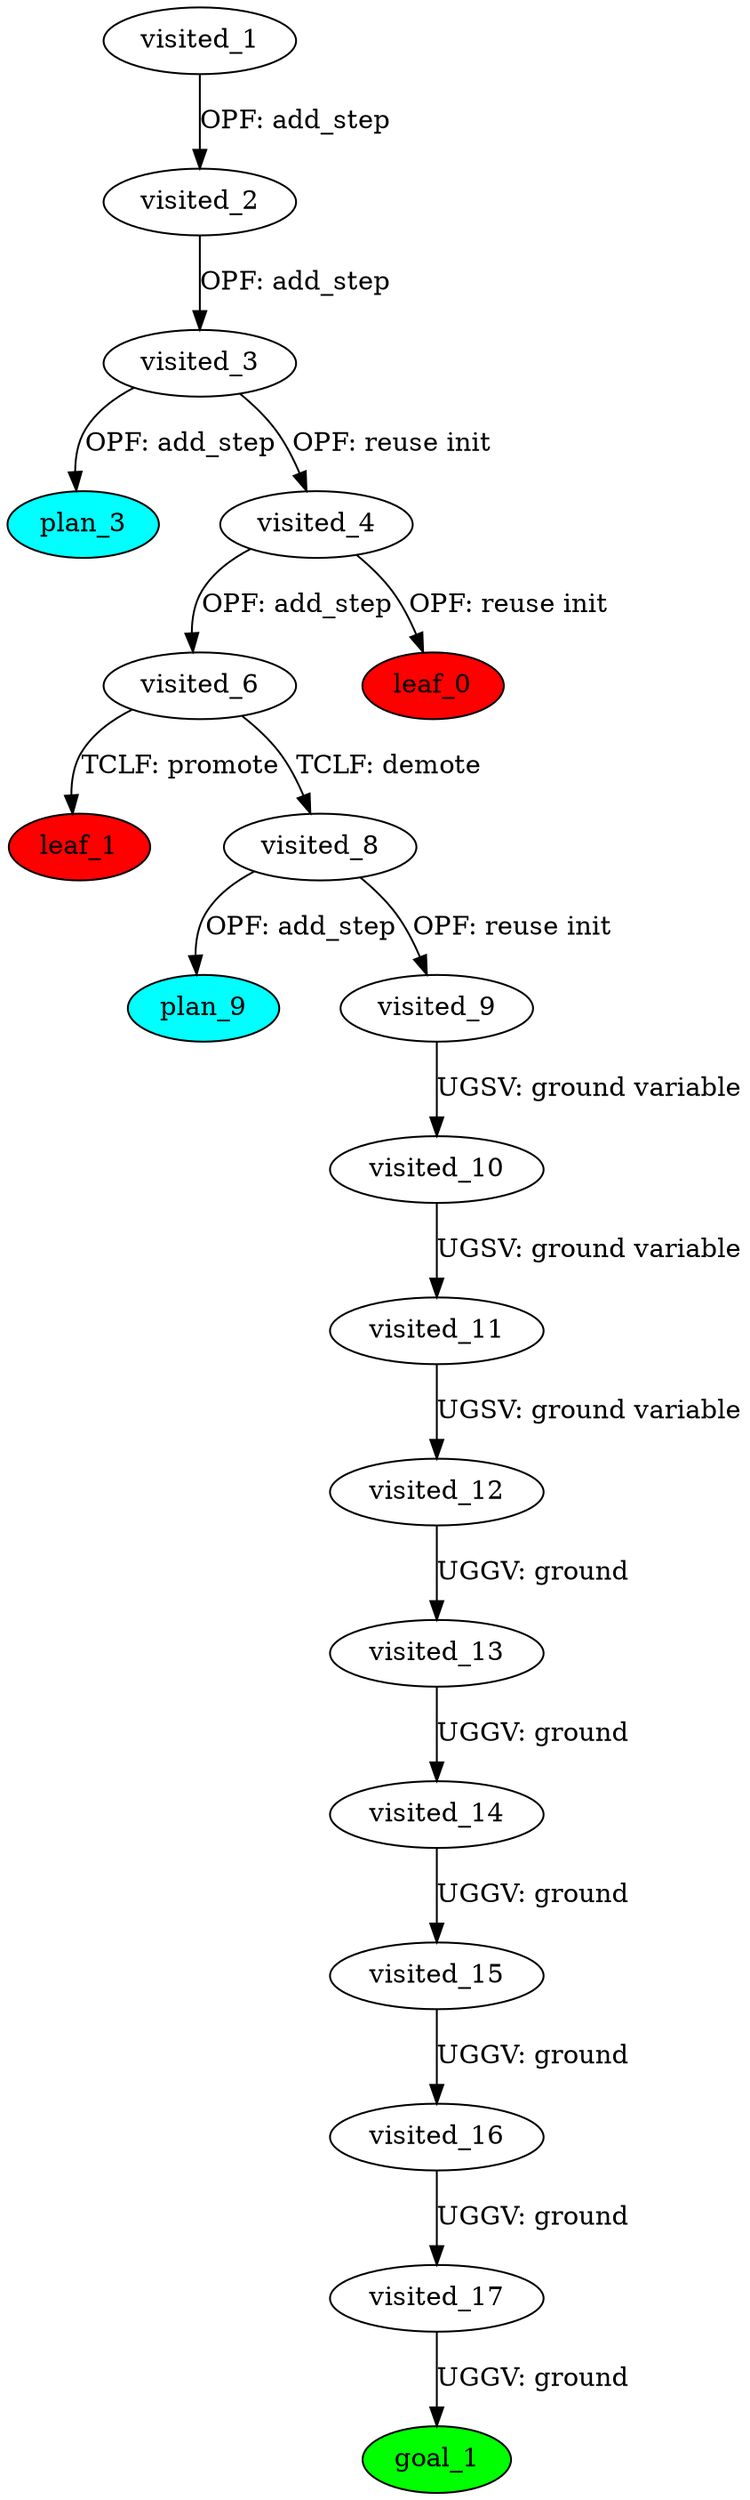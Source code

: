 digraph {
	"a61b4f74-fc43-263f-7235-554c31b04656" [label=plan_0 fillcolor=cyan style=filled]
	"a61b4f74-fc43-263f-7235-554c31b04656" [label=visited_1 fillcolor=white style=filled]
	"e6b9849a-878b-011f-b33a-5ba2dc95c07a" [label=plan_1 fillcolor=cyan style=filled]
	"a61b4f74-fc43-263f-7235-554c31b04656" -> "e6b9849a-878b-011f-b33a-5ba2dc95c07a" [label="OPF: add_step"]
	"e6b9849a-878b-011f-b33a-5ba2dc95c07a" [label=visited_2 fillcolor=white style=filled]
	"51d3d008-751a-1a69-d7b0-9caab3157055" [label=plan_2 fillcolor=cyan style=filled]
	"e6b9849a-878b-011f-b33a-5ba2dc95c07a" -> "51d3d008-751a-1a69-d7b0-9caab3157055" [label="OPF: add_step"]
	"51d3d008-751a-1a69-d7b0-9caab3157055" [label=visited_3 fillcolor=white style=filled]
	"d9896731-cbea-7cc9-08c2-1b997a105b0d" [label=plan_3 fillcolor=cyan style=filled]
	"51d3d008-751a-1a69-d7b0-9caab3157055" -> "d9896731-cbea-7cc9-08c2-1b997a105b0d" [label="OPF: add_step"]
	"c697e08a-d565-3971-46a4-f5c20023d461" [label=plan_4 fillcolor=cyan style=filled]
	"51d3d008-751a-1a69-d7b0-9caab3157055" -> "c697e08a-d565-3971-46a4-f5c20023d461" [label="OPF: reuse init"]
	"c697e08a-d565-3971-46a4-f5c20023d461" [label=visited_4 fillcolor=white style=filled]
	"fcc80669-c038-7bd8-503a-e31ff3ab4b8d" [label=plan_5 fillcolor=cyan style=filled]
	"c697e08a-d565-3971-46a4-f5c20023d461" -> "fcc80669-c038-7bd8-503a-e31ff3ab4b8d" [label="OPF: add_step"]
	"29d64703-1ed2-d255-f353-ed33b93fa08f" [label=plan_6 fillcolor=cyan style=filled]
	"c697e08a-d565-3971-46a4-f5c20023d461" -> "29d64703-1ed2-d255-f353-ed33b93fa08f" [label="OPF: reuse init"]
	"29d64703-1ed2-d255-f353-ed33b93fa08f" [label=visited_5 fillcolor=white style=filled]
	"29d64703-1ed2-d255-f353-ed33b93fa08f" [label=leaf_0 fillcolor=red style=filled]
	"fcc80669-c038-7bd8-503a-e31ff3ab4b8d" [label=visited_6 fillcolor=white style=filled]
	"a31b4949-e33b-87c6-a633-09284a443c7b" [label=plan_7 fillcolor=cyan style=filled]
	"fcc80669-c038-7bd8-503a-e31ff3ab4b8d" -> "a31b4949-e33b-87c6-a633-09284a443c7b" [label="TCLF: promote"]
	"98f35bb3-6a95-3392-3dfc-7b0de58c69fd" [label=plan_8 fillcolor=cyan style=filled]
	"fcc80669-c038-7bd8-503a-e31ff3ab4b8d" -> "98f35bb3-6a95-3392-3dfc-7b0de58c69fd" [label="TCLF: demote"]
	"a31b4949-e33b-87c6-a633-09284a443c7b" [label=visited_7 fillcolor=white style=filled]
	"a31b4949-e33b-87c6-a633-09284a443c7b" [label=leaf_1 fillcolor=red style=filled]
	"98f35bb3-6a95-3392-3dfc-7b0de58c69fd" [label=visited_8 fillcolor=white style=filled]
	"0be82159-e00b-da93-ecad-c1ec29858626" [label=plan_9 fillcolor=cyan style=filled]
	"98f35bb3-6a95-3392-3dfc-7b0de58c69fd" -> "0be82159-e00b-da93-ecad-c1ec29858626" [label="OPF: add_step"]
	"6f6ea2ec-f05e-fc5d-05a6-701c78dfeae2" [label=plan_10 fillcolor=cyan style=filled]
	"98f35bb3-6a95-3392-3dfc-7b0de58c69fd" -> "6f6ea2ec-f05e-fc5d-05a6-701c78dfeae2" [label="OPF: reuse init"]
	"6f6ea2ec-f05e-fc5d-05a6-701c78dfeae2" [label=visited_9 fillcolor=white style=filled]
	"7e7ba65b-dc9e-1eac-fd73-2526348ff692" [label=plan_11 fillcolor=cyan style=filled]
	"6f6ea2ec-f05e-fc5d-05a6-701c78dfeae2" -> "7e7ba65b-dc9e-1eac-fd73-2526348ff692" [label="UGSV: ground variable"]
	"7e7ba65b-dc9e-1eac-fd73-2526348ff692" [label=visited_10 fillcolor=white style=filled]
	"645b21a6-9321-aef1-8def-c2cd44ff00ca" [label=plan_12 fillcolor=cyan style=filled]
	"7e7ba65b-dc9e-1eac-fd73-2526348ff692" -> "645b21a6-9321-aef1-8def-c2cd44ff00ca" [label="UGSV: ground variable"]
	"645b21a6-9321-aef1-8def-c2cd44ff00ca" [label=visited_11 fillcolor=white style=filled]
	"38fe0392-d62d-4ee2-6daf-a9f421583a9c" [label=plan_13 fillcolor=cyan style=filled]
	"645b21a6-9321-aef1-8def-c2cd44ff00ca" -> "38fe0392-d62d-4ee2-6daf-a9f421583a9c" [label="UGSV: ground variable"]
	"38fe0392-d62d-4ee2-6daf-a9f421583a9c" [label=visited_12 fillcolor=white style=filled]
	"11b9f9f9-65cf-46e5-434d-83fe2058fd24" [label=plan_14 fillcolor=cyan style=filled]
	"38fe0392-d62d-4ee2-6daf-a9f421583a9c" -> "11b9f9f9-65cf-46e5-434d-83fe2058fd24" [label="UGGV: ground"]
	"11b9f9f9-65cf-46e5-434d-83fe2058fd24" [label=visited_13 fillcolor=white style=filled]
	"ea902fcd-b85b-d1c9-54b7-dc81019bdc10" [label=plan_15 fillcolor=cyan style=filled]
	"11b9f9f9-65cf-46e5-434d-83fe2058fd24" -> "ea902fcd-b85b-d1c9-54b7-dc81019bdc10" [label="UGGV: ground"]
	"ea902fcd-b85b-d1c9-54b7-dc81019bdc10" [label=visited_14 fillcolor=white style=filled]
	"a57cb3d1-9989-456f-a143-5b48924bba7e" [label=plan_16 fillcolor=cyan style=filled]
	"ea902fcd-b85b-d1c9-54b7-dc81019bdc10" -> "a57cb3d1-9989-456f-a143-5b48924bba7e" [label="UGGV: ground"]
	"a57cb3d1-9989-456f-a143-5b48924bba7e" [label=visited_15 fillcolor=white style=filled]
	"e869d312-8bb7-85da-1c97-19143e60242b" [label=plan_17 fillcolor=cyan style=filled]
	"a57cb3d1-9989-456f-a143-5b48924bba7e" -> "e869d312-8bb7-85da-1c97-19143e60242b" [label="UGGV: ground"]
	"e869d312-8bb7-85da-1c97-19143e60242b" [label=visited_16 fillcolor=white style=filled]
	"4cd46fc3-aace-95a3-4b66-285f05e3da32" [label=plan_18 fillcolor=cyan style=filled]
	"e869d312-8bb7-85da-1c97-19143e60242b" -> "4cd46fc3-aace-95a3-4b66-285f05e3da32" [label="UGGV: ground"]
	"4cd46fc3-aace-95a3-4b66-285f05e3da32" [label=visited_17 fillcolor=white style=filled]
	"48f50a26-9bef-46b6-7c00-096ac6dc2fd7" [label=plan_19 fillcolor=cyan style=filled]
	"4cd46fc3-aace-95a3-4b66-285f05e3da32" -> "48f50a26-9bef-46b6-7c00-096ac6dc2fd7" [label="UGGV: ground"]
	"48f50a26-9bef-46b6-7c00-096ac6dc2fd7" [label=visited_18 fillcolor=white style=filled]
	"48f50a26-9bef-46b6-7c00-096ac6dc2fd7" [label=goal_1 fillcolor=green style=filled]
}
